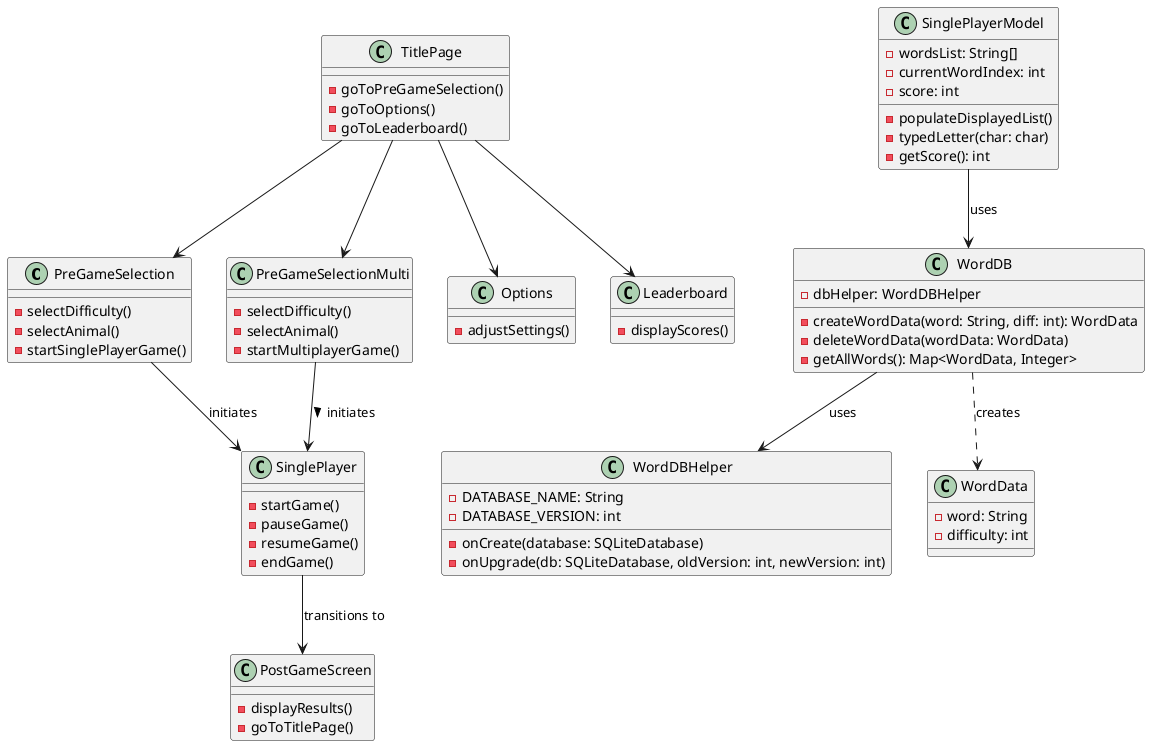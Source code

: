 @startuml

class PreGameSelection {
    - selectDifficulty()
    - selectAnimal()
    - startSinglePlayerGame()
}

class SinglePlayerModel {
    - wordsList: String[]
    - currentWordIndex: int
    - score: int
    - populateDisplayedList()
    - typedLetter(char: char)
    - getScore(): int
}

class WordDB {
    - dbHelper: WordDBHelper
    - createWordData(word: String, diff: int): WordData
    - deleteWordData(wordData: WordData)
    - getAllWords(): Map<WordData, Integer>
}

class WordDBHelper {
    - DATABASE_NAME: String
    - DATABASE_VERSION: int
    - onCreate(database: SQLiteDatabase)
    - onUpgrade(db: SQLiteDatabase, oldVersion: int, newVersion: int)
}

class PostGameScreen {
    - displayResults()
    - goToTitlePage()
}

class WordData {
    - word: String
    - difficulty: int
}

class PreGameSelectionMulti {
    - selectDifficulty()
    - selectAnimal()
    - startMultiplayerGame()
}

class TitlePage {
    - goToPreGameSelection()
    - goToOptions()
    - goToLeaderboard()
}

class SinglePlayer {
    - startGame()
    - pauseGame()
    - resumeGame()
    - endGame()
}

class Options {
    - adjustSettings()
}

class Leaderboard {
    - displayScores()
}

PreGameSelection --> SinglePlayer : initiates
PreGameSelectionMulti --> SinglePlayer : initiates >
SinglePlayerModel --> WordDB : uses
WordDB --> WordDBHelper : uses
SinglePlayer --> PostGameScreen : transitions to
WordDB ..> WordData : creates
TitlePage --> PreGameSelection
TitlePage --> PreGameSelectionMulti
TitlePage --> Options
TitlePage --> Leaderboard

@enduml


